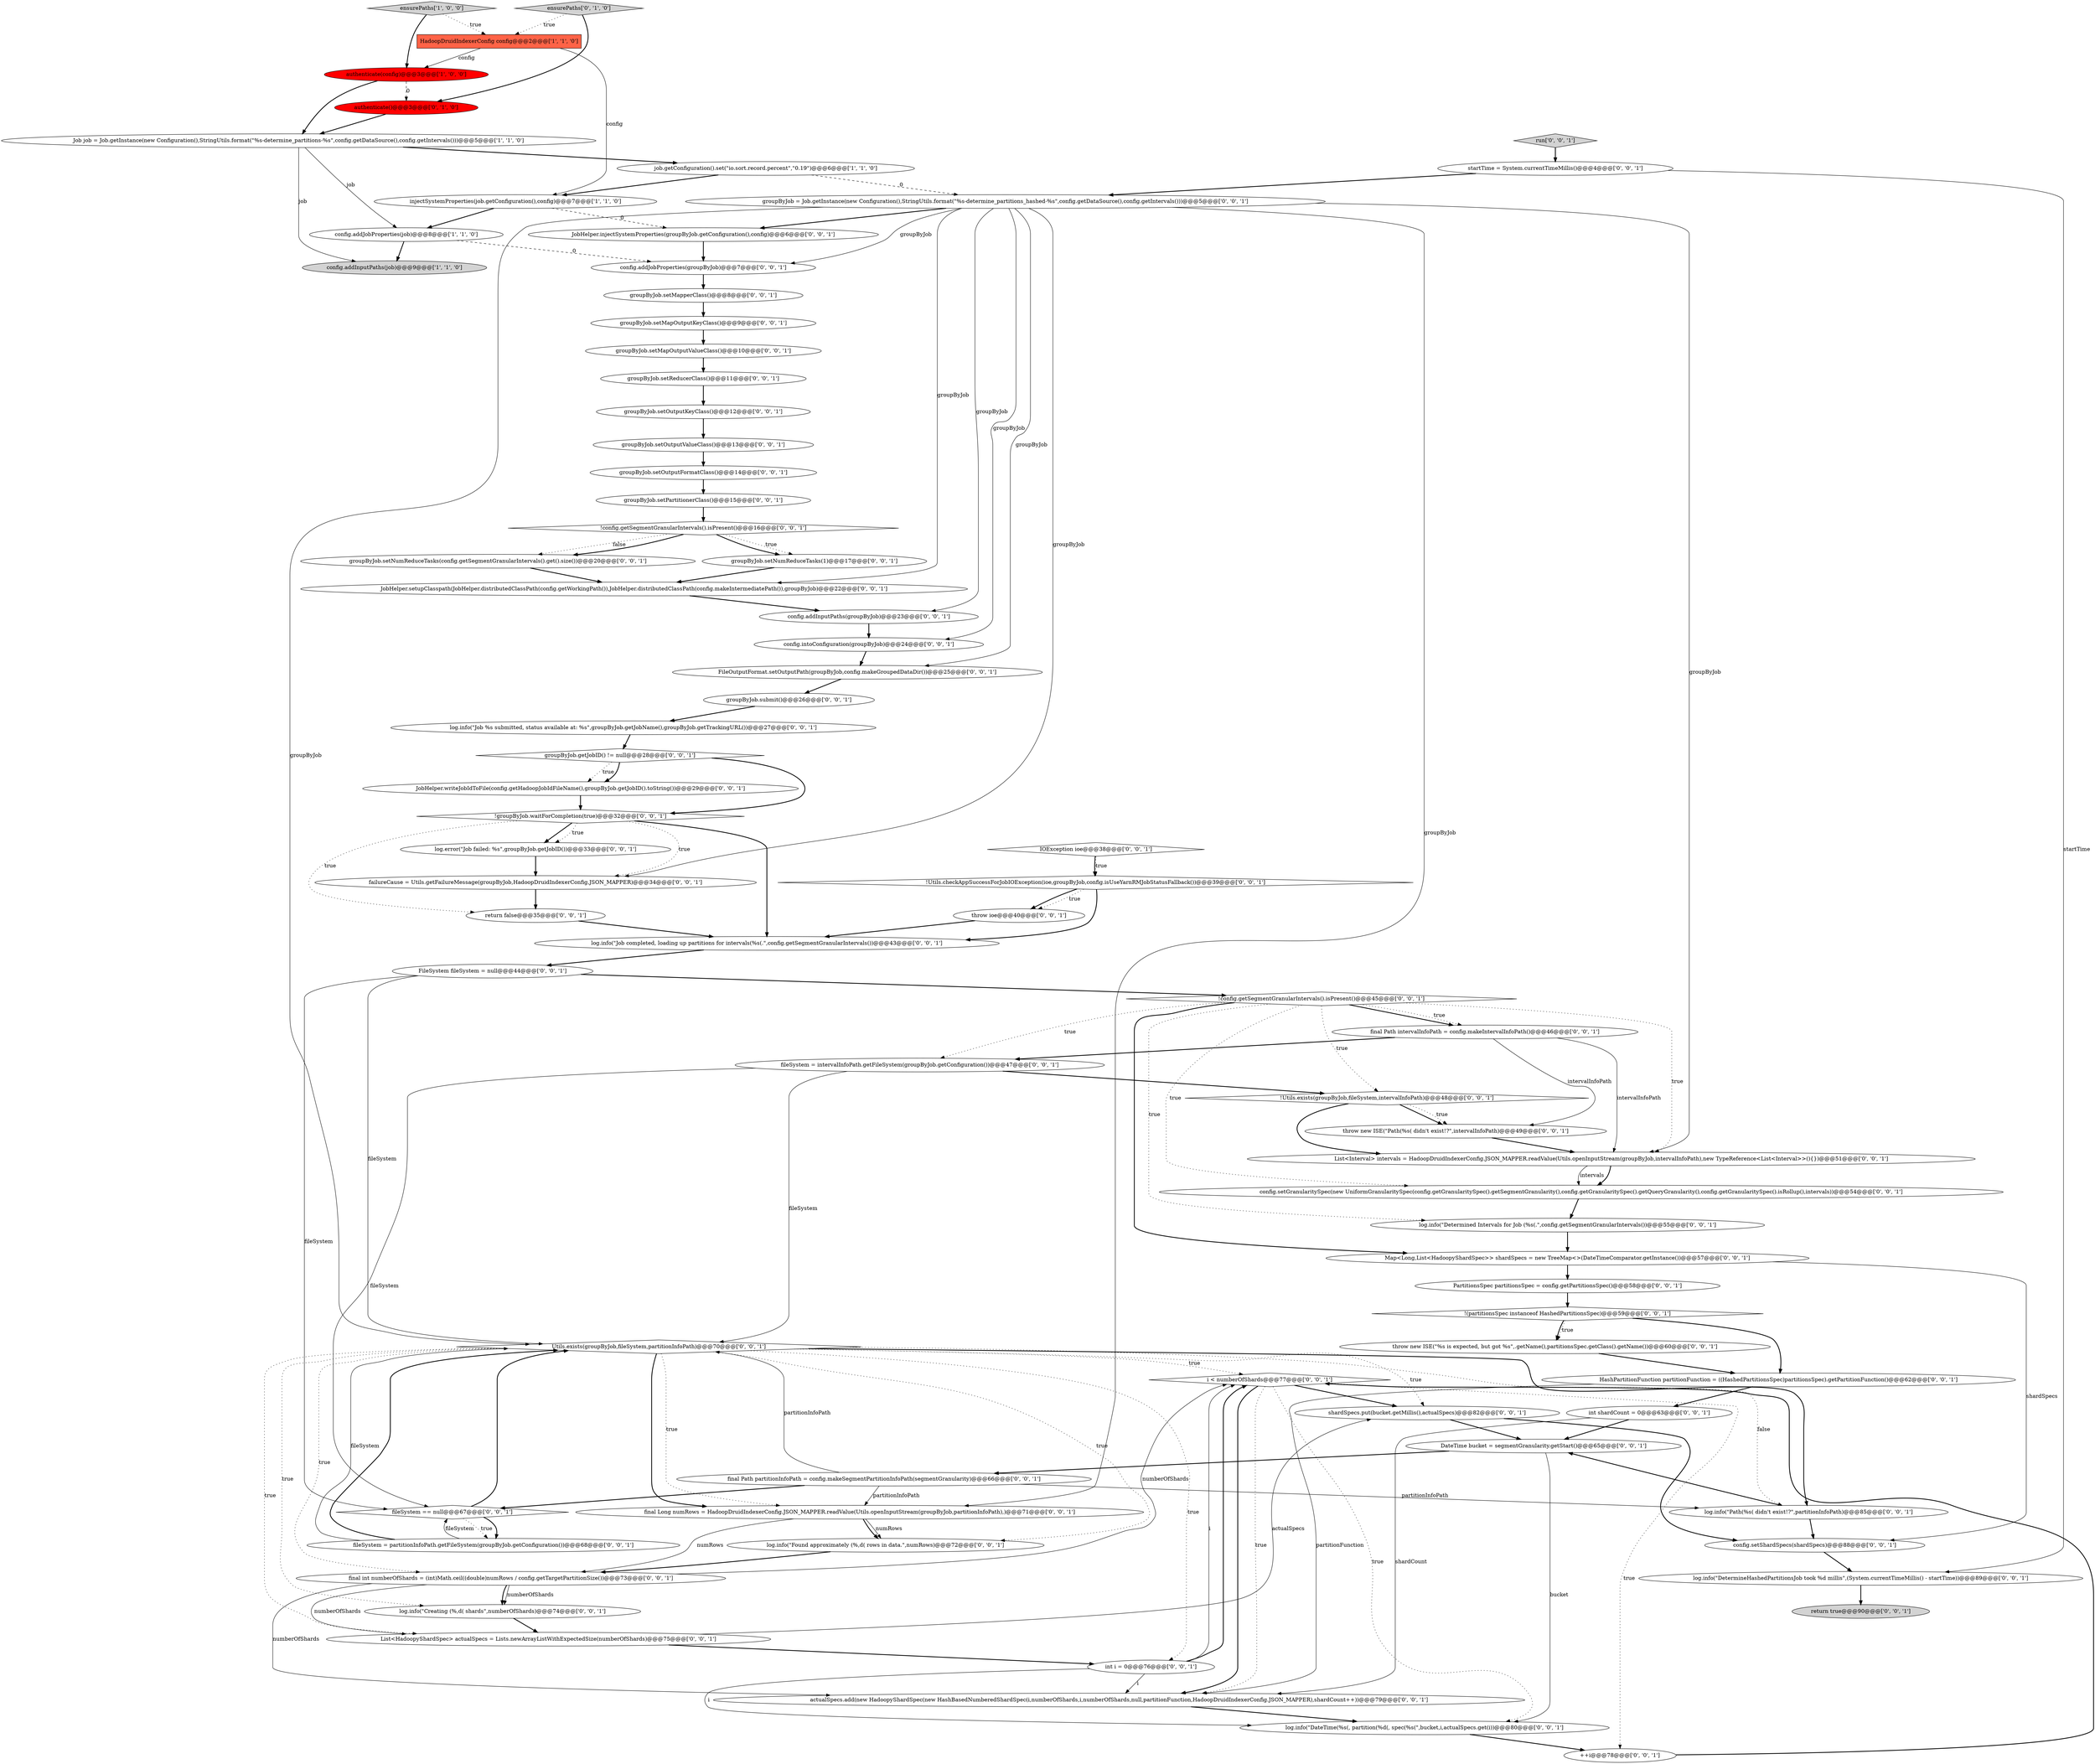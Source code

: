 digraph {
6 [style = filled, label = "config.addJobProperties(job)@@@8@@@['1', '1', '0']", fillcolor = white, shape = ellipse image = "AAA0AAABBB1BBB"];
25 [style = filled, label = "++i@@@78@@@['0', '0', '1']", fillcolor = white, shape = ellipse image = "AAA0AAABBB3BBB"];
35 [style = filled, label = "startTime = System.currentTimeMillis()@@@4@@@['0', '0', '1']", fillcolor = white, shape = ellipse image = "AAA0AAABBB3BBB"];
27 [style = filled, label = "fileSystem = intervalInfoPath.getFileSystem(groupByJob.getConfiguration())@@@47@@@['0', '0', '1']", fillcolor = white, shape = ellipse image = "AAA0AAABBB3BBB"];
26 [style = filled, label = "config.addJobProperties(groupByJob)@@@7@@@['0', '0', '1']", fillcolor = white, shape = ellipse image = "AAA0AAABBB3BBB"];
42 [style = filled, label = "config.setGranularitySpec(new UniformGranularitySpec(config.getGranularitySpec().getSegmentGranularity(),config.getGranularitySpec().getQueryGranularity(),config.getGranularitySpec().isRollup(),intervals))@@@54@@@['0', '0', '1']", fillcolor = white, shape = ellipse image = "AAA0AAABBB3BBB"];
20 [style = filled, label = "groupByJob.setNumReduceTasks(config.getSegmentGranularIntervals().get().size())@@@20@@@['0', '0', '1']", fillcolor = white, shape = ellipse image = "AAA0AAABBB3BBB"];
53 [style = filled, label = "IOException ioe@@@38@@@['0', '0', '1']", fillcolor = white, shape = diamond image = "AAA0AAABBB3BBB"];
57 [style = filled, label = "JobHelper.setupClasspath(JobHelper.distributedClassPath(config.getWorkingPath()),JobHelper.distributedClassPath(config.makeIntermediatePath()),groupByJob)@@@22@@@['0', '0', '1']", fillcolor = white, shape = ellipse image = "AAA0AAABBB3BBB"];
31 [style = filled, label = "i < numberOfShards@@@77@@@['0', '0', '1']", fillcolor = white, shape = diamond image = "AAA0AAABBB3BBB"];
9 [style = filled, label = "ensurePaths['0', '1', '0']", fillcolor = lightgray, shape = diamond image = "AAA0AAABBB2BBB"];
43 [style = filled, label = "!groupByJob.waitForCompletion(true)@@@32@@@['0', '0', '1']", fillcolor = white, shape = diamond image = "AAA0AAABBB3BBB"];
51 [style = filled, label = "groupByJob.setOutputKeyClass()@@@12@@@['0', '0', '1']", fillcolor = white, shape = ellipse image = "AAA0AAABBB3BBB"];
52 [style = filled, label = "actualSpecs.add(new HadoopyShardSpec(new HashBasedNumberedShardSpec(i,numberOfShards,i,numberOfShards,null,partitionFunction,HadoopDruidIndexerConfig.JSON_MAPPER),shardCount++))@@@79@@@['0', '0', '1']", fillcolor = white, shape = ellipse image = "AAA0AAABBB3BBB"];
28 [style = filled, label = "fileSystem = partitionInfoPath.getFileSystem(groupByJob.getConfiguration())@@@68@@@['0', '0', '1']", fillcolor = white, shape = ellipse image = "AAA0AAABBB3BBB"];
22 [style = filled, label = "final int numberOfShards = (int)Math.ceil((double)numRows / config.getTargetPartitionSize())@@@73@@@['0', '0', '1']", fillcolor = white, shape = ellipse image = "AAA0AAABBB3BBB"];
4 [style = filled, label = "ensurePaths['1', '0', '0']", fillcolor = lightgray, shape = diamond image = "AAA0AAABBB1BBB"];
23 [style = filled, label = "log.info(\"Found approximately (%,d( rows in data.\",numRows)@@@72@@@['0', '0', '1']", fillcolor = white, shape = ellipse image = "AAA0AAABBB3BBB"];
33 [style = filled, label = "Utils.exists(groupByJob,fileSystem,partitionInfoPath)@@@70@@@['0', '0', '1']", fillcolor = white, shape = diamond image = "AAA0AAABBB3BBB"];
40 [style = filled, label = "JobHelper.writeJobIdToFile(config.getHadoopJobIdFileName(),groupByJob.getJobID().toString())@@@29@@@['0', '0', '1']", fillcolor = white, shape = ellipse image = "AAA0AAABBB3BBB"];
59 [style = filled, label = "config.addInputPaths(groupByJob)@@@23@@@['0', '0', '1']", fillcolor = white, shape = ellipse image = "AAA0AAABBB3BBB"];
74 [style = filled, label = "final Path intervalInfoPath = config.makeIntervalInfoPath()@@@46@@@['0', '0', '1']", fillcolor = white, shape = ellipse image = "AAA0AAABBB3BBB"];
37 [style = filled, label = "groupByJob.setOutputFormatClass()@@@14@@@['0', '0', '1']", fillcolor = white, shape = ellipse image = "AAA0AAABBB3BBB"];
54 [style = filled, label = "failureCause = Utils.getFailureMessage(groupByJob,HadoopDruidIndexerConfig.JSON_MAPPER)@@@34@@@['0', '0', '1']", fillcolor = white, shape = ellipse image = "AAA0AAABBB3BBB"];
19 [style = filled, label = "shardSpecs.put(bucket.getMillis(),actualSpecs)@@@82@@@['0', '0', '1']", fillcolor = white, shape = ellipse image = "AAA0AAABBB3BBB"];
49 [style = filled, label = "Map<Long,List<HadoopyShardSpec>> shardSpecs = new TreeMap<>(DateTimeComparator.getInstance())@@@57@@@['0', '0', '1']", fillcolor = white, shape = ellipse image = "AAA0AAABBB3BBB"];
70 [style = filled, label = "groupByJob.setMapperClass()@@@8@@@['0', '0', '1']", fillcolor = white, shape = ellipse image = "AAA0AAABBB3BBB"];
8 [style = filled, label = "authenticate()@@@3@@@['0', '1', '0']", fillcolor = red, shape = ellipse image = "AAA1AAABBB2BBB"];
47 [style = filled, label = "config.setShardSpecs(shardSpecs)@@@88@@@['0', '0', '1']", fillcolor = white, shape = ellipse image = "AAA0AAABBB3BBB"];
11 [style = filled, label = "log.info(\"Job completed, loading up partitions for intervals(%s(.\",config.getSegmentGranularIntervals())@@@43@@@['0', '0', '1']", fillcolor = white, shape = ellipse image = "AAA0AAABBB3BBB"];
50 [style = filled, label = "int shardCount = 0@@@63@@@['0', '0', '1']", fillcolor = white, shape = ellipse image = "AAA0AAABBB3BBB"];
60 [style = filled, label = "DateTime bucket = segmentGranularity.getStart()@@@65@@@['0', '0', '1']", fillcolor = white, shape = ellipse image = "AAA0AAABBB3BBB"];
3 [style = filled, label = "authenticate(config)@@@3@@@['1', '0', '0']", fillcolor = red, shape = ellipse image = "AAA1AAABBB1BBB"];
0 [style = filled, label = "Job job = Job.getInstance(new Configuration(),StringUtils.format(\"%s-determine_partitions-%s\",config.getDataSource(),config.getIntervals()))@@@5@@@['1', '1', '0']", fillcolor = white, shape = ellipse image = "AAA0AAABBB1BBB"];
13 [style = filled, label = "log.info(\"Path(%s( didn't exist!?\",partitionInfoPath)@@@85@@@['0', '0', '1']", fillcolor = white, shape = ellipse image = "AAA0AAABBB3BBB"];
71 [style = filled, label = "return false@@@35@@@['0', '0', '1']", fillcolor = white, shape = ellipse image = "AAA0AAABBB3BBB"];
30 [style = filled, label = "log.info(\"Creating (%,d( shards\",numberOfShards)@@@74@@@['0', '0', '1']", fillcolor = white, shape = ellipse image = "AAA0AAABBB3BBB"];
65 [style = filled, label = "int i = 0@@@76@@@['0', '0', '1']", fillcolor = white, shape = ellipse image = "AAA0AAABBB3BBB"];
15 [style = filled, label = "groupByJob.setNumReduceTasks(1)@@@17@@@['0', '0', '1']", fillcolor = white, shape = ellipse image = "AAA0AAABBB3BBB"];
45 [style = filled, label = "throw new ISE(\"%s is expected, but got %s\",.getName(),partitionsSpec.getClass().getName())@@@60@@@['0', '0', '1']", fillcolor = white, shape = ellipse image = "AAA0AAABBB3BBB"];
36 [style = filled, label = "final Long numRows = HadoopDruidIndexerConfig.JSON_MAPPER.readValue(Utils.openInputStream(groupByJob,partitionInfoPath),)@@@71@@@['0', '0', '1']", fillcolor = white, shape = ellipse image = "AAA0AAABBB3BBB"];
56 [style = filled, label = "log.info(\"DateTime(%s(, partition(%d(, spec(%s(\",bucket,i,actualSpecs.get(i))@@@80@@@['0', '0', '1']", fillcolor = white, shape = ellipse image = "AAA0AAABBB3BBB"];
63 [style = filled, label = "FileSystem fileSystem = null@@@44@@@['0', '0', '1']", fillcolor = white, shape = ellipse image = "AAA0AAABBB3BBB"];
69 [style = filled, label = "return true@@@90@@@['0', '0', '1']", fillcolor = lightgray, shape = ellipse image = "AAA0AAABBB3BBB"];
46 [style = filled, label = "throw new ISE(\"Path(%s( didn't exist!?\",intervalInfoPath)@@@49@@@['0', '0', '1']", fillcolor = white, shape = ellipse image = "AAA0AAABBB3BBB"];
16 [style = filled, label = "!(partitionsSpec instanceof HashedPartitionsSpec)@@@59@@@['0', '0', '1']", fillcolor = white, shape = diamond image = "AAA0AAABBB3BBB"];
66 [style = filled, label = "groupByJob.setOutputValueClass()@@@13@@@['0', '0', '1']", fillcolor = white, shape = ellipse image = "AAA0AAABBB3BBB"];
39 [style = filled, label = "groupByJob.getJobID() != null@@@28@@@['0', '0', '1']", fillcolor = white, shape = diamond image = "AAA0AAABBB3BBB"];
29 [style = filled, label = "log.info(\"Job %s submitted, status available at: %s\",groupByJob.getJobName(),groupByJob.getTrackingURL())@@@27@@@['0', '0', '1']", fillcolor = white, shape = ellipse image = "AAA0AAABBB3BBB"];
21 [style = filled, label = "log.info(\"Determined Intervals for Job (%s(.\",config.getSegmentGranularIntervals())@@@55@@@['0', '0', '1']", fillcolor = white, shape = ellipse image = "AAA0AAABBB3BBB"];
48 [style = filled, label = "groupByJob = Job.getInstance(new Configuration(),StringUtils.format(\"%s-determine_partitions_hashed-%s\",config.getDataSource(),config.getIntervals()))@@@5@@@['0', '0', '1']", fillcolor = white, shape = ellipse image = "AAA0AAABBB3BBB"];
18 [style = filled, label = "fileSystem == null@@@67@@@['0', '0', '1']", fillcolor = white, shape = diamond image = "AAA0AAABBB3BBB"];
44 [style = filled, label = "final Path partitionInfoPath = config.makeSegmentPartitionInfoPath(segmentGranularity)@@@66@@@['0', '0', '1']", fillcolor = white, shape = ellipse image = "AAA0AAABBB3BBB"];
67 [style = filled, label = "groupByJob.setPartitionerClass()@@@15@@@['0', '0', '1']", fillcolor = white, shape = ellipse image = "AAA0AAABBB3BBB"];
73 [style = filled, label = "groupByJob.setReducerClass()@@@11@@@['0', '0', '1']", fillcolor = white, shape = ellipse image = "AAA0AAABBB3BBB"];
10 [style = filled, label = "JobHelper.injectSystemProperties(groupByJob.getConfiguration(),config)@@@6@@@['0', '0', '1']", fillcolor = white, shape = ellipse image = "AAA0AAABBB3BBB"];
2 [style = filled, label = "HadoopDruidIndexerConfig config@@@2@@@['1', '1', '0']", fillcolor = tomato, shape = box image = "AAA0AAABBB1BBB"];
24 [style = filled, label = "throw ioe@@@40@@@['0', '0', '1']", fillcolor = white, shape = ellipse image = "AAA0AAABBB3BBB"];
38 [style = filled, label = "groupByJob.submit()@@@26@@@['0', '0', '1']", fillcolor = white, shape = ellipse image = "AAA0AAABBB3BBB"];
55 [style = filled, label = "PartitionsSpec partitionsSpec = config.getPartitionsSpec()@@@58@@@['0', '0', '1']", fillcolor = white, shape = ellipse image = "AAA0AAABBB3BBB"];
58 [style = filled, label = "groupByJob.setMapOutputKeyClass()@@@9@@@['0', '0', '1']", fillcolor = white, shape = ellipse image = "AAA0AAABBB3BBB"];
7 [style = filled, label = "config.addInputPaths(job)@@@9@@@['1', '1', '0']", fillcolor = lightgray, shape = ellipse image = "AAA0AAABBB1BBB"];
5 [style = filled, label = "injectSystemProperties(job.getConfiguration(),config)@@@7@@@['1', '1', '0']", fillcolor = white, shape = ellipse image = "AAA0AAABBB1BBB"];
12 [style = filled, label = "log.error(\"Job failed: %s\",groupByJob.getJobID())@@@33@@@['0', '0', '1']", fillcolor = white, shape = ellipse image = "AAA0AAABBB3BBB"];
17 [style = filled, label = "!config.getSegmentGranularIntervals().isPresent()@@@45@@@['0', '0', '1']", fillcolor = white, shape = diamond image = "AAA0AAABBB3BBB"];
32 [style = filled, label = "List<Interval> intervals = HadoopDruidIndexerConfig.JSON_MAPPER.readValue(Utils.openInputStream(groupByJob,intervalInfoPath),new TypeReference<List<Interval>>(){})@@@51@@@['0', '0', '1']", fillcolor = white, shape = ellipse image = "AAA0AAABBB3BBB"];
34 [style = filled, label = "FileOutputFormat.setOutputPath(groupByJob,config.makeGroupedDataDir())@@@25@@@['0', '0', '1']", fillcolor = white, shape = ellipse image = "AAA0AAABBB3BBB"];
61 [style = filled, label = "groupByJob.setMapOutputValueClass()@@@10@@@['0', '0', '1']", fillcolor = white, shape = ellipse image = "AAA0AAABBB3BBB"];
64 [style = filled, label = "List<HadoopyShardSpec> actualSpecs = Lists.newArrayListWithExpectedSize(numberOfShards)@@@75@@@['0', '0', '1']", fillcolor = white, shape = ellipse image = "AAA0AAABBB3BBB"];
68 [style = filled, label = "!Utils.checkAppSuccessForJobIOException(ioe,groupByJob,config.isUseYarnRMJobStatusFallback())@@@39@@@['0', '0', '1']", fillcolor = white, shape = diamond image = "AAA0AAABBB3BBB"];
72 [style = filled, label = "log.info(\"DetermineHashedPartitionsJob took %d millis\",(System.currentTimeMillis() - startTime))@@@89@@@['0', '0', '1']", fillcolor = white, shape = ellipse image = "AAA0AAABBB3BBB"];
1 [style = filled, label = "job.getConfiguration().set(\"io.sort.record.percent\",\"0.19\")@@@6@@@['1', '1', '0']", fillcolor = white, shape = ellipse image = "AAA0AAABBB1BBB"];
14 [style = filled, label = "config.intoConfiguration(groupByJob)@@@24@@@['0', '0', '1']", fillcolor = white, shape = ellipse image = "AAA0AAABBB3BBB"];
76 [style = filled, label = "!Utils.exists(groupByJob,fileSystem,intervalInfoPath)@@@48@@@['0', '0', '1']", fillcolor = white, shape = diamond image = "AAA0AAABBB3BBB"];
62 [style = filled, label = "run['0', '0', '1']", fillcolor = lightgray, shape = diamond image = "AAA0AAABBB3BBB"];
41 [style = filled, label = "!config.getSegmentGranularIntervals().isPresent()@@@16@@@['0', '0', '1']", fillcolor = white, shape = diamond image = "AAA0AAABBB3BBB"];
75 [style = filled, label = "HashPartitionFunction partitionFunction = ((HashedPartitionsSpec)partitionsSpec).getPartitionFunction()@@@62@@@['0', '0', '1']", fillcolor = white, shape = ellipse image = "AAA0AAABBB3BBB"];
1->5 [style = bold, label=""];
35->48 [style = bold, label=""];
22->64 [style = solid, label="numberOfShards"];
13->47 [style = bold, label=""];
41->15 [style = dotted, label="true"];
31->56 [style = dotted, label="true"];
20->57 [style = bold, label=""];
71->11 [style = bold, label=""];
19->60 [style = bold, label=""];
41->15 [style = bold, label=""];
22->52 [style = solid, label="numberOfShards"];
68->24 [style = bold, label=""];
48->59 [style = solid, label="groupByJob"];
41->20 [style = dotted, label="false"];
57->59 [style = bold, label=""];
49->47 [style = solid, label="shardSpecs"];
15->57 [style = bold, label=""];
41->20 [style = bold, label=""];
22->30 [style = bold, label=""];
49->55 [style = bold, label=""];
25->31 [style = bold, label=""];
8->0 [style = bold, label=""];
27->18 [style = solid, label="fileSystem"];
65->31 [style = solid, label="i"];
23->22 [style = bold, label=""];
48->54 [style = solid, label="groupByJob"];
24->11 [style = bold, label=""];
6->26 [style = dashed, label="0"];
48->57 [style = solid, label="groupByJob"];
43->54 [style = dotted, label="true"];
48->10 [style = bold, label=""];
28->33 [style = solid, label="fileSystem"];
76->46 [style = bold, label=""];
44->18 [style = bold, label=""];
27->76 [style = bold, label=""];
42->21 [style = bold, label=""];
0->6 [style = solid, label="job"];
12->54 [style = bold, label=""];
54->71 [style = bold, label=""];
68->11 [style = bold, label=""];
17->27 [style = dotted, label="true"];
31->25 [style = dotted, label="true"];
22->30 [style = solid, label="numberOfShards"];
4->3 [style = bold, label=""];
43->12 [style = dotted, label="true"];
1->48 [style = dashed, label="0"];
29->39 [style = bold, label=""];
22->31 [style = solid, label="numberOfShards"];
16->45 [style = bold, label=""];
76->32 [style = bold, label=""];
10->26 [style = bold, label=""];
44->33 [style = solid, label="partitionInfoPath"];
9->8 [style = bold, label=""];
56->25 [style = bold, label=""];
26->70 [style = bold, label=""];
33->13 [style = bold, label=""];
18->28 [style = bold, label=""];
3->0 [style = bold, label=""];
43->11 [style = bold, label=""];
48->34 [style = solid, label="groupByJob"];
13->60 [style = bold, label=""];
5->6 [style = bold, label=""];
43->12 [style = bold, label=""];
33->36 [style = bold, label=""];
53->68 [style = bold, label=""];
39->40 [style = dotted, label="true"];
68->24 [style = dotted, label="true"];
76->46 [style = dotted, label="true"];
34->38 [style = bold, label=""];
75->52 [style = solid, label="partitionFunction"];
36->22 [style = solid, label="numRows"];
6->7 [style = bold, label=""];
17->21 [style = dotted, label="true"];
32->42 [style = bold, label=""];
17->76 [style = dotted, label="true"];
4->2 [style = dotted, label="true"];
60->44 [style = bold, label=""];
33->31 [style = dotted, label="true"];
63->33 [style = solid, label="fileSystem"];
58->61 [style = bold, label=""];
33->64 [style = dotted, label="true"];
60->56 [style = solid, label="bucket"];
72->69 [style = bold, label=""];
35->72 [style = solid, label="startTime"];
65->31 [style = bold, label=""];
31->52 [style = bold, label=""];
48->33 [style = solid, label="groupByJob"];
53->68 [style = dotted, label="true"];
73->51 [style = bold, label=""];
18->33 [style = bold, label=""];
44->13 [style = solid, label="partitionInfoPath"];
0->7 [style = solid, label="job"];
62->35 [style = bold, label=""];
33->13 [style = dotted, label="false"];
44->36 [style = solid, label="partitionInfoPath"];
64->19 [style = solid, label="actualSpecs"];
17->74 [style = bold, label=""];
17->74 [style = dotted, label="true"];
19->47 [style = bold, label=""];
28->18 [style = solid, label="fileSystem"];
65->56 [style = solid, label="i"];
30->64 [style = bold, label=""];
50->60 [style = bold, label=""];
5->10 [style = dashed, label="0"];
17->49 [style = bold, label=""];
36->23 [style = solid, label="numRows"];
63->17 [style = bold, label=""];
17->42 [style = dotted, label="true"];
0->1 [style = bold, label=""];
39->40 [style = bold, label=""];
64->65 [style = bold, label=""];
31->52 [style = dotted, label="true"];
48->14 [style = solid, label="groupByJob"];
50->52 [style = solid, label="shardCount"];
21->49 [style = bold, label=""];
55->16 [style = bold, label=""];
40->43 [style = bold, label=""];
46->32 [style = bold, label=""];
31->19 [style = bold, label=""];
59->14 [style = bold, label=""];
37->67 [style = bold, label=""];
16->75 [style = bold, label=""];
43->71 [style = dotted, label="true"];
45->75 [style = bold, label=""];
74->32 [style = solid, label="intervalInfoPath"];
11->63 [style = bold, label=""];
38->29 [style = bold, label=""];
39->43 [style = bold, label=""];
75->50 [style = bold, label=""];
52->56 [style = bold, label=""];
14->34 [style = bold, label=""];
2->5 [style = solid, label="config"];
47->72 [style = bold, label=""];
27->33 [style = solid, label="fileSystem"];
33->65 [style = dotted, label="true"];
17->32 [style = dotted, label="true"];
33->30 [style = dotted, label="true"];
16->45 [style = dotted, label="true"];
33->36 [style = dotted, label="true"];
2->3 [style = solid, label="config"];
67->41 [style = bold, label=""];
33->23 [style = dotted, label="true"];
70->58 [style = bold, label=""];
48->26 [style = solid, label="groupByJob"];
28->33 [style = bold, label=""];
36->23 [style = bold, label=""];
32->42 [style = solid, label="intervals"];
74->46 [style = solid, label="intervalInfoPath"];
9->2 [style = dotted, label="true"];
48->36 [style = solid, label="groupByJob"];
18->28 [style = dotted, label="true"];
66->37 [style = bold, label=""];
61->73 [style = bold, label=""];
33->19 [style = dotted, label="true"];
3->8 [style = dashed, label="0"];
63->18 [style = solid, label="fileSystem"];
48->32 [style = solid, label="groupByJob"];
74->27 [style = bold, label=""];
65->52 [style = solid, label="i"];
33->22 [style = dotted, label="true"];
51->66 [style = bold, label=""];
}
